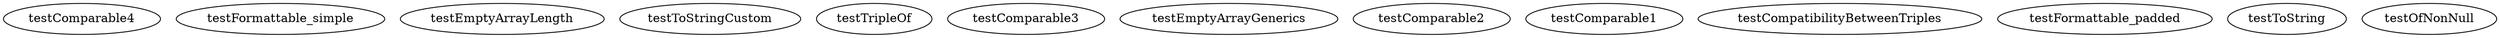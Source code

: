 digraph G {
testComparable4;
testFormattable_simple;
testEmptyArrayLength;
testToStringCustom;
testTripleOf;
testComparable3;
testEmptyArrayGenerics;
testComparable2;
testComparable1;
testCompatibilityBetweenTriples;
testFormattable_padded;
testToString;
testOfNonNull;
}